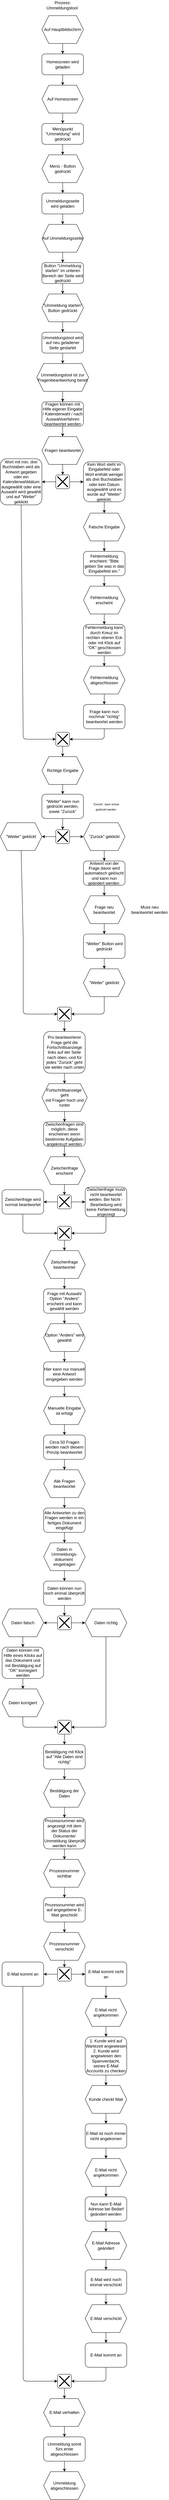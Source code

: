 <mxfile version="14.6.13" type="device"><diagram id="5mG2Yu8Gr2Iv7OzxoGnz" name="Seite-1"><mxGraphModel dx="529" dy="312" grid="1" gridSize="10" guides="1" tooltips="1" connect="1" arrows="1" fold="1" page="1" pageScale="1" pageWidth="827" pageHeight="1169" math="0" shadow="0"><root><mxCell id="0"/><mxCell id="1" parent="0"/><mxCell id="hb1V8x9UnpJ5xtb8cHXo-4" value="" style="edgeStyle=orthogonalEdgeStyle;rounded=0;orthogonalLoop=1;jettySize=auto;html=1;" parent="1" source="hb1V8x9UnpJ5xtb8cHXo-1" target="hb1V8x9UnpJ5xtb8cHXo-3" edge="1"><mxGeometry relative="1" as="geometry"/></mxCell><mxCell id="hb1V8x9UnpJ5xtb8cHXo-1" value="Auf Hauptbildschirm" style="shape=hexagon;perimeter=hexagonPerimeter2;whiteSpace=wrap;html=1;fixedSize=1;" parent="1" vertex="1"><mxGeometry x="354" y="100" width="120" height="80" as="geometry"/></mxCell><mxCell id="hb1V8x9UnpJ5xtb8cHXo-2" value="Prozess:&lt;br&gt;Ummeldungstool&amp;nbsp;" style="text;html=1;strokeColor=none;fillColor=none;align=center;verticalAlign=middle;whiteSpace=wrap;rounded=0;" parent="1" vertex="1"><mxGeometry x="319" y="60" width="190" height="20" as="geometry"/></mxCell><mxCell id="hb1V8x9UnpJ5xtb8cHXo-6" value="" style="edgeStyle=orthogonalEdgeStyle;rounded=0;orthogonalLoop=1;jettySize=auto;html=1;" parent="1" source="hb1V8x9UnpJ5xtb8cHXo-3" target="hb1V8x9UnpJ5xtb8cHXo-5" edge="1"><mxGeometry relative="1" as="geometry"/></mxCell><mxCell id="hb1V8x9UnpJ5xtb8cHXo-3" value="Homescreen wird geladen" style="rounded=1;whiteSpace=wrap;html=1;" parent="1" vertex="1"><mxGeometry x="354" y="210" width="120" height="60" as="geometry"/></mxCell><mxCell id="hb1V8x9UnpJ5xtb8cHXo-8" value="" style="edgeStyle=orthogonalEdgeStyle;rounded=0;orthogonalLoop=1;jettySize=auto;html=1;" parent="1" source="hb1V8x9UnpJ5xtb8cHXo-5" target="hb1V8x9UnpJ5xtb8cHXo-7" edge="1"><mxGeometry relative="1" as="geometry"/></mxCell><mxCell id="hb1V8x9UnpJ5xtb8cHXo-5" value="Auf Homescreen" style="shape=hexagon;perimeter=hexagonPerimeter2;whiteSpace=wrap;html=1;fixedSize=1;" parent="1" vertex="1"><mxGeometry x="354" y="300" width="120" height="80" as="geometry"/></mxCell><mxCell id="hb1V8x9UnpJ5xtb8cHXo-10" value="" style="edgeStyle=orthogonalEdgeStyle;rounded=0;orthogonalLoop=1;jettySize=auto;html=1;" parent="1" source="hb1V8x9UnpJ5xtb8cHXo-7" target="hb1V8x9UnpJ5xtb8cHXo-9" edge="1"><mxGeometry relative="1" as="geometry"/></mxCell><mxCell id="hb1V8x9UnpJ5xtb8cHXo-7" value="Menüpunkt &quot;Ummeldung&quot; wird gedrückt" style="rounded=1;whiteSpace=wrap;html=1;" parent="1" vertex="1"><mxGeometry x="354" y="410" width="120" height="60" as="geometry"/></mxCell><mxCell id="hb1V8x9UnpJ5xtb8cHXo-12" value="" style="edgeStyle=orthogonalEdgeStyle;rounded=0;orthogonalLoop=1;jettySize=auto;html=1;" parent="1" source="hb1V8x9UnpJ5xtb8cHXo-9" target="hb1V8x9UnpJ5xtb8cHXo-11" edge="1"><mxGeometry relative="1" as="geometry"/></mxCell><mxCell id="hb1V8x9UnpJ5xtb8cHXo-9" value="Menü - Button &lt;br&gt;gedrückt" style="shape=hexagon;perimeter=hexagonPerimeter2;whiteSpace=wrap;html=1;fixedSize=1;" parent="1" vertex="1"><mxGeometry x="354" y="500" width="120" height="80" as="geometry"/></mxCell><mxCell id="hb1V8x9UnpJ5xtb8cHXo-14" value="" style="edgeStyle=orthogonalEdgeStyle;rounded=0;orthogonalLoop=1;jettySize=auto;html=1;" parent="1" source="hb1V8x9UnpJ5xtb8cHXo-11" target="hb1V8x9UnpJ5xtb8cHXo-13" edge="1"><mxGeometry relative="1" as="geometry"/></mxCell><mxCell id="hb1V8x9UnpJ5xtb8cHXo-11" value="Ummeldungsseite wird geladen" style="rounded=1;whiteSpace=wrap;html=1;" parent="1" vertex="1"><mxGeometry x="354" y="610" width="120" height="60" as="geometry"/></mxCell><mxCell id="hb1V8x9UnpJ5xtb8cHXo-17" value="" style="edgeStyle=orthogonalEdgeStyle;rounded=0;orthogonalLoop=1;jettySize=auto;html=1;" parent="1" source="hb1V8x9UnpJ5xtb8cHXo-13" target="hb1V8x9UnpJ5xtb8cHXo-15" edge="1"><mxGeometry relative="1" as="geometry"/></mxCell><mxCell id="hb1V8x9UnpJ5xtb8cHXo-13" value="Auf Ummeldungsseite" style="shape=hexagon;perimeter=hexagonPerimeter2;whiteSpace=wrap;html=1;fixedSize=1;" parent="1" vertex="1"><mxGeometry x="354" y="700" width="120" height="80" as="geometry"/></mxCell><mxCell id="hb1V8x9UnpJ5xtb8cHXo-18" value="" style="edgeStyle=orthogonalEdgeStyle;rounded=0;orthogonalLoop=1;jettySize=auto;html=1;" parent="1" source="hb1V8x9UnpJ5xtb8cHXo-15" target="hb1V8x9UnpJ5xtb8cHXo-16" edge="1"><mxGeometry relative="1" as="geometry"/></mxCell><mxCell id="hb1V8x9UnpJ5xtb8cHXo-15" value="Button &quot;Ummeldung starten&quot; im unteren Bereich der Seite wird gedrückt" style="rounded=1;whiteSpace=wrap;html=1;" parent="1" vertex="1"><mxGeometry x="354" y="810" width="120" height="60" as="geometry"/></mxCell><mxCell id="hb1V8x9UnpJ5xtb8cHXo-20" value="" style="edgeStyle=orthogonalEdgeStyle;rounded=0;orthogonalLoop=1;jettySize=auto;html=1;" parent="1" source="hb1V8x9UnpJ5xtb8cHXo-16" target="hb1V8x9UnpJ5xtb8cHXo-19" edge="1"><mxGeometry relative="1" as="geometry"/></mxCell><mxCell id="hb1V8x9UnpJ5xtb8cHXo-16" value="&quot;Ummeldung starten&quot; Button gedrückt" style="shape=hexagon;perimeter=hexagonPerimeter2;whiteSpace=wrap;html=1;fixedSize=1;" parent="1" vertex="1"><mxGeometry x="354" y="900" width="120" height="80" as="geometry"/></mxCell><mxCell id="hb1V8x9UnpJ5xtb8cHXo-22" value="" style="edgeStyle=orthogonalEdgeStyle;rounded=0;orthogonalLoop=1;jettySize=auto;html=1;" parent="1" source="hb1V8x9UnpJ5xtb8cHXo-19" target="hb1V8x9UnpJ5xtb8cHXo-21" edge="1"><mxGeometry relative="1" as="geometry"/></mxCell><mxCell id="hb1V8x9UnpJ5xtb8cHXo-19" value="Ummeldungstool wird auf neu geladener Seite gestartet" style="rounded=1;whiteSpace=wrap;html=1;" parent="1" vertex="1"><mxGeometry x="354" y="1010" width="120" height="60" as="geometry"/></mxCell><mxCell id="hb1V8x9UnpJ5xtb8cHXo-24" value="" style="edgeStyle=orthogonalEdgeStyle;rounded=0;orthogonalLoop=1;jettySize=auto;html=1;" parent="1" source="hb1V8x9UnpJ5xtb8cHXo-21" target="hb1V8x9UnpJ5xtb8cHXo-23" edge="1"><mxGeometry relative="1" as="geometry"/></mxCell><mxCell id="hb1V8x9UnpJ5xtb8cHXo-21" value="Ummeldungstool ist zur Fragenbeantwortung bereit" style="shape=hexagon;perimeter=hexagonPerimeter2;whiteSpace=wrap;html=1;fixedSize=1;" parent="1" vertex="1"><mxGeometry x="339" y="1100" width="150" height="80" as="geometry"/></mxCell><mxCell id="hb1V8x9UnpJ5xtb8cHXo-27" value="" style="edgeStyle=orthogonalEdgeStyle;rounded=0;orthogonalLoop=1;jettySize=auto;html=1;" parent="1" source="hb1V8x9UnpJ5xtb8cHXo-23" target="hb1V8x9UnpJ5xtb8cHXo-26" edge="1"><mxGeometry relative="1" as="geometry"/></mxCell><mxCell id="hb1V8x9UnpJ5xtb8cHXo-23" value="Fragen können mit Hilfe eigener Eingabe / Kalenderwahl / nach Auswahlverfahren beantwortet werden" style="rounded=1;whiteSpace=wrap;html=1;" parent="1" vertex="1"><mxGeometry x="354" y="1210" width="120" height="70" as="geometry"/></mxCell><mxCell id="hb1V8x9UnpJ5xtb8cHXo-33" value="" style="edgeStyle=orthogonalEdgeStyle;rounded=0;orthogonalLoop=1;jettySize=auto;html=1;entryX=0.5;entryY=0;entryDx=0;entryDy=0;" parent="1" source="hb1V8x9UnpJ5xtb8cHXo-26" target="hb1V8x9UnpJ5xtb8cHXo-30" edge="1"><mxGeometry relative="1" as="geometry"/></mxCell><mxCell id="hb1V8x9UnpJ5xtb8cHXo-26" value="Fragen beantwortet" style="shape=hexagon;perimeter=hexagonPerimeter2;whiteSpace=wrap;html=1;fixedSize=1;" parent="1" vertex="1"><mxGeometry x="354" y="1310" width="120" height="80" as="geometry"/></mxCell><mxCell id="hb1V8x9UnpJ5xtb8cHXo-28" value="Wort mit min. drei Buchstaben wird als Antwort gegeben oder ein Kalenderwahldatum ausgewählt oder eine Auswahl wird gewählt und auf &quot;Weiter&quot; geklickt" style="rounded=1;whiteSpace=wrap;html=1;" parent="1" vertex="1"><mxGeometry x="234" y="1373.75" width="120" height="132.5" as="geometry"/></mxCell><mxCell id="hb1V8x9UnpJ5xtb8cHXo-35" value="" style="edgeStyle=orthogonalEdgeStyle;rounded=0;orthogonalLoop=1;jettySize=auto;html=1;" parent="1" source="hb1V8x9UnpJ5xtb8cHXo-30" target="hb1V8x9UnpJ5xtb8cHXo-32" edge="1"><mxGeometry relative="1" as="geometry"/></mxCell><mxCell id="hb1V8x9UnpJ5xtb8cHXo-36" value="" style="edgeStyle=orthogonalEdgeStyle;rounded=0;orthogonalLoop=1;jettySize=auto;html=1;" parent="1" source="hb1V8x9UnpJ5xtb8cHXo-30" target="hb1V8x9UnpJ5xtb8cHXo-28" edge="1"><mxGeometry relative="1" as="geometry"/></mxCell><mxCell id="hb1V8x9UnpJ5xtb8cHXo-30" value="" style="rounded=1;whiteSpace=wrap;html=1;" parent="1" vertex="1"><mxGeometry x="394" y="1420" width="40" height="40" as="geometry"/></mxCell><mxCell id="hb1V8x9UnpJ5xtb8cHXo-31" value="" style="shape=umlDestroy;whiteSpace=wrap;html=1;strokeWidth=3;rounded=1;" parent="1" vertex="1"><mxGeometry x="399" y="1425" width="30" height="30" as="geometry"/></mxCell><mxCell id="hb1V8x9UnpJ5xtb8cHXo-39" value="" style="edgeStyle=orthogonalEdgeStyle;rounded=0;orthogonalLoop=1;jettySize=auto;html=1;" parent="1" source="hb1V8x9UnpJ5xtb8cHXo-32" target="hb1V8x9UnpJ5xtb8cHXo-37" edge="1"><mxGeometry relative="1" as="geometry"/></mxCell><mxCell id="hb1V8x9UnpJ5xtb8cHXo-32" value="Kein Wort steht im Eingabefeld oder Wort enthält weniger als drei Buchstaben oder kein Datum ausgewählt und es wurde auf &quot;Weiter&quot; geklickt." style="rounded=1;whiteSpace=wrap;html=1;" parent="1" vertex="1"><mxGeometry x="474" y="1382.5" width="120" height="115" as="geometry"/></mxCell><mxCell id="hb1V8x9UnpJ5xtb8cHXo-42" value="" style="edgeStyle=orthogonalEdgeStyle;rounded=0;orthogonalLoop=1;jettySize=auto;html=1;" parent="1" source="hb1V8x9UnpJ5xtb8cHXo-37" target="hb1V8x9UnpJ5xtb8cHXo-41" edge="1"><mxGeometry relative="1" as="geometry"/></mxCell><mxCell id="hb1V8x9UnpJ5xtb8cHXo-37" value="Falsche Eingabe" style="shape=hexagon;perimeter=hexagonPerimeter2;whiteSpace=wrap;html=1;fixedSize=1;" parent="1" vertex="1"><mxGeometry x="474" y="1530" width="120" height="80" as="geometry"/></mxCell><mxCell id="hb1V8x9UnpJ5xtb8cHXo-44" value="" style="edgeStyle=orthogonalEdgeStyle;rounded=0;orthogonalLoop=1;jettySize=auto;html=1;" parent="1" source="hb1V8x9UnpJ5xtb8cHXo-41" target="hb1V8x9UnpJ5xtb8cHXo-43" edge="1"><mxGeometry relative="1" as="geometry"/></mxCell><mxCell id="hb1V8x9UnpJ5xtb8cHXo-41" value="Fehlermeldung erscheint: &quot;Bitte geben Sie was in das Eingabefeld ein.&quot;" style="rounded=1;whiteSpace=wrap;html=1;" parent="1" vertex="1"><mxGeometry x="474" y="1640" width="120" height="70" as="geometry"/></mxCell><mxCell id="hb1V8x9UnpJ5xtb8cHXo-47" value="" style="edgeStyle=orthogonalEdgeStyle;rounded=0;orthogonalLoop=1;jettySize=auto;html=1;" parent="1" source="hb1V8x9UnpJ5xtb8cHXo-43" target="hb1V8x9UnpJ5xtb8cHXo-45" edge="1"><mxGeometry relative="1" as="geometry"/></mxCell><mxCell id="hb1V8x9UnpJ5xtb8cHXo-43" value="Fehlermeldung erscheint" style="shape=hexagon;perimeter=hexagonPerimeter2;whiteSpace=wrap;html=1;fixedSize=1;" parent="1" vertex="1"><mxGeometry x="474" y="1740" width="120" height="80" as="geometry"/></mxCell><mxCell id="hb1V8x9UnpJ5xtb8cHXo-48" value="" style="edgeStyle=orthogonalEdgeStyle;rounded=0;orthogonalLoop=1;jettySize=auto;html=1;" parent="1" source="hb1V8x9UnpJ5xtb8cHXo-45" target="hb1V8x9UnpJ5xtb8cHXo-46" edge="1"><mxGeometry relative="1" as="geometry"/></mxCell><mxCell id="hb1V8x9UnpJ5xtb8cHXo-45" value="Fehlermeldung kann durch Kreuz im rechten oberen Eck oder mit Klick auf &quot;OK&quot; geschlossen werden" style="rounded=1;whiteSpace=wrap;html=1;" parent="1" vertex="1"><mxGeometry x="474" y="1850" width="120" height="90" as="geometry"/></mxCell><mxCell id="hb1V8x9UnpJ5xtb8cHXo-56" value="" style="edgeStyle=orthogonalEdgeStyle;rounded=0;orthogonalLoop=1;jettySize=auto;html=1;" parent="1" source="hb1V8x9UnpJ5xtb8cHXo-46" target="hb1V8x9UnpJ5xtb8cHXo-49" edge="1"><mxGeometry relative="1" as="geometry"/></mxCell><mxCell id="hb1V8x9UnpJ5xtb8cHXo-46" value="Fehlermeldung abgeschlossen" style="shape=hexagon;perimeter=hexagonPerimeter2;whiteSpace=wrap;html=1;fixedSize=1;" parent="1" vertex="1"><mxGeometry x="474" y="1970" width="120" height="80" as="geometry"/></mxCell><mxCell id="hb1V8x9UnpJ5xtb8cHXo-49" value="Frage kann nun nochmal &quot;richtig&quot; beantwortet werden" style="rounded=1;whiteSpace=wrap;html=1;" parent="1" vertex="1"><mxGeometry x="474" y="2080" width="120" height="70" as="geometry"/></mxCell><mxCell id="hb1V8x9UnpJ5xtb8cHXo-57" value="" style="edgeStyle=orthogonalEdgeStyle;rounded=0;orthogonalLoop=1;jettySize=auto;html=1;" parent="1" source="hb1V8x9UnpJ5xtb8cHXo-50" target="hb1V8x9UnpJ5xtb8cHXo-54" edge="1"><mxGeometry relative="1" as="geometry"/></mxCell><mxCell id="hb1V8x9UnpJ5xtb8cHXo-50" value="" style="rounded=1;whiteSpace=wrap;html=1;" parent="1" vertex="1"><mxGeometry x="394" y="2160" width="40" height="40" as="geometry"/></mxCell><mxCell id="hb1V8x9UnpJ5xtb8cHXo-51" value="" style="shape=umlDestroy;whiteSpace=wrap;html=1;strokeWidth=3;rounded=1;" parent="1" vertex="1"><mxGeometry x="399" y="2165" width="30" height="30" as="geometry"/></mxCell><mxCell id="hb1V8x9UnpJ5xtb8cHXo-52" value="" style="endArrow=classic;html=1;exitX=0.5;exitY=1;exitDx=0;exitDy=0;entryX=0;entryY=0.5;entryDx=0;entryDy=0;" parent="1" source="hb1V8x9UnpJ5xtb8cHXo-28" target="hb1V8x9UnpJ5xtb8cHXo-50" edge="1"><mxGeometry width="50" height="50" relative="1" as="geometry"><mxPoint x="380" y="1910" as="sourcePoint"/><mxPoint x="330" y="2190" as="targetPoint"/><Array as="points"><mxPoint x="300" y="2180"/></Array></mxGeometry></mxCell><mxCell id="hb1V8x9UnpJ5xtb8cHXo-53" value="" style="endArrow=classic;html=1;exitX=0.5;exitY=1;exitDx=0;exitDy=0;entryX=1;entryY=0.5;entryDx=0;entryDy=0;" parent="1" source="hb1V8x9UnpJ5xtb8cHXo-49" target="hb1V8x9UnpJ5xtb8cHXo-50" edge="1"><mxGeometry width="50" height="50" relative="1" as="geometry"><mxPoint x="380" y="1910" as="sourcePoint"/><mxPoint x="440" y="2180" as="targetPoint"/><Array as="points"><mxPoint x="534" y="2180"/></Array></mxGeometry></mxCell><mxCell id="hb1V8x9UnpJ5xtb8cHXo-58" value="" style="edgeStyle=orthogonalEdgeStyle;rounded=0;orthogonalLoop=1;jettySize=auto;html=1;" parent="1" source="hb1V8x9UnpJ5xtb8cHXo-54" target="hb1V8x9UnpJ5xtb8cHXo-55" edge="1"><mxGeometry relative="1" as="geometry"/></mxCell><mxCell id="hb1V8x9UnpJ5xtb8cHXo-54" value="Richtige Eingabe" style="shape=hexagon;perimeter=hexagonPerimeter2;whiteSpace=wrap;html=1;fixedSize=1;" parent="1" vertex="1"><mxGeometry x="354" y="2230" width="120" height="80" as="geometry"/></mxCell><mxCell id="hb1V8x9UnpJ5xtb8cHXo-64" value="" style="edgeStyle=orthogonalEdgeStyle;rounded=0;orthogonalLoop=1;jettySize=auto;html=1;entryX=0.5;entryY=0;entryDx=0;entryDy=0;" parent="1" source="hb1V8x9UnpJ5xtb8cHXo-55" target="hb1V8x9UnpJ5xtb8cHXo-62" edge="1"><mxGeometry relative="1" as="geometry"/></mxCell><mxCell id="hb1V8x9UnpJ5xtb8cHXo-55" value="&quot;Weiter&quot; kann nun gedrückt werden, sowie &quot;Zurück&quot;" style="rounded=1;whiteSpace=wrap;html=1;" parent="1" vertex="1"><mxGeometry x="354" y="2338" width="120" height="70" as="geometry"/></mxCell><mxCell id="hb1V8x9UnpJ5xtb8cHXo-61" value="&lt;font style=&quot;font-size: 8px&quot;&gt;&lt;font&gt;&quot;Zurück&quot;, kann im&lt;/font&gt;mer gedrückt werden&lt;/font&gt;" style="text;html=1;strokeColor=none;fillColor=none;align=center;verticalAlign=middle;whiteSpace=wrap;rounded=0;" parent="1" vertex="1"><mxGeometry x="484" y="2363" width="110" height="20" as="geometry"/></mxCell><mxCell id="hb1V8x9UnpJ5xtb8cHXo-67" value="" style="edgeStyle=orthogonalEdgeStyle;rounded=0;orthogonalLoop=1;jettySize=auto;html=1;" parent="1" source="hb1V8x9UnpJ5xtb8cHXo-62" target="hb1V8x9UnpJ5xtb8cHXo-66" edge="1"><mxGeometry relative="1" as="geometry"/></mxCell><mxCell id="hb1V8x9UnpJ5xtb8cHXo-68" value="" style="edgeStyle=orthogonalEdgeStyle;rounded=0;orthogonalLoop=1;jettySize=auto;html=1;" parent="1" source="hb1V8x9UnpJ5xtb8cHXo-62" target="hb1V8x9UnpJ5xtb8cHXo-65" edge="1"><mxGeometry relative="1" as="geometry"/></mxCell><mxCell id="hb1V8x9UnpJ5xtb8cHXo-62" value="" style="rounded=1;whiteSpace=wrap;html=1;" parent="1" vertex="1"><mxGeometry x="394" y="2440" width="40" height="40" as="geometry"/></mxCell><mxCell id="hb1V8x9UnpJ5xtb8cHXo-63" value="" style="shape=umlDestroy;whiteSpace=wrap;html=1;strokeWidth=3;rounded=1;" parent="1" vertex="1"><mxGeometry x="399" y="2445" width="30" height="30" as="geometry"/></mxCell><mxCell id="hb1V8x9UnpJ5xtb8cHXo-71" value="" style="edgeStyle=orthogonalEdgeStyle;rounded=0;orthogonalLoop=1;jettySize=auto;html=1;" parent="1" source="hb1V8x9UnpJ5xtb8cHXo-65" target="hb1V8x9UnpJ5xtb8cHXo-69" edge="1"><mxGeometry relative="1" as="geometry"/></mxCell><mxCell id="hb1V8x9UnpJ5xtb8cHXo-65" value="&quot;Zurück&quot; geklickt" style="shape=hexagon;perimeter=hexagonPerimeter2;whiteSpace=wrap;html=1;fixedSize=1;" parent="1" vertex="1"><mxGeometry x="474" y="2420" width="120" height="80" as="geometry"/></mxCell><mxCell id="hb1V8x9UnpJ5xtb8cHXo-66" value="&quot;Weiter&quot; geklickt" style="shape=hexagon;perimeter=hexagonPerimeter2;whiteSpace=wrap;html=1;fixedSize=1;" parent="1" vertex="1"><mxGeometry x="234" y="2420" width="120" height="80" as="geometry"/></mxCell><mxCell id="hb1V8x9UnpJ5xtb8cHXo-72" value="" style="edgeStyle=orthogonalEdgeStyle;rounded=0;orthogonalLoop=1;jettySize=auto;html=1;" parent="1" source="hb1V8x9UnpJ5xtb8cHXo-69" target="hb1V8x9UnpJ5xtb8cHXo-70" edge="1"><mxGeometry relative="1" as="geometry"/></mxCell><mxCell id="hb1V8x9UnpJ5xtb8cHXo-69" value="Antwort von der Frage davor wird automatisch gelöscht und kann nun geändert werden&amp;nbsp;" style="rounded=1;whiteSpace=wrap;html=1;" parent="1" vertex="1"><mxGeometry x="474" y="2530" width="120" height="70" as="geometry"/></mxCell><mxCell id="hb1V8x9UnpJ5xtb8cHXo-84" value="" style="edgeStyle=orthogonalEdgeStyle;rounded=0;orthogonalLoop=1;jettySize=auto;html=1;" parent="1" source="hb1V8x9UnpJ5xtb8cHXo-70" target="hb1V8x9UnpJ5xtb8cHXo-82" edge="1"><mxGeometry relative="1" as="geometry"/></mxCell><mxCell id="hb1V8x9UnpJ5xtb8cHXo-70" value="Frage neu beantwortet" style="shape=hexagon;perimeter=hexagonPerimeter2;whiteSpace=wrap;html=1;fixedSize=1;" parent="1" vertex="1"><mxGeometry x="474" y="2630" width="120" height="80" as="geometry"/></mxCell><mxCell id="hb1V8x9UnpJ5xtb8cHXo-73" value="Muss neu beantwortet werden" style="text;html=1;strokeColor=none;fillColor=none;align=center;verticalAlign=middle;whiteSpace=wrap;rounded=0;" parent="1" vertex="1"><mxGeometry x="610" y="2660" width="110" height="20" as="geometry"/></mxCell><mxCell id="hb1V8x9UnpJ5xtb8cHXo-91" value="" style="edgeStyle=orthogonalEdgeStyle;rounded=0;orthogonalLoop=1;jettySize=auto;html=1;" parent="1" source="hb1V8x9UnpJ5xtb8cHXo-77" target="hb1V8x9UnpJ5xtb8cHXo-86" edge="1"><mxGeometry relative="1" as="geometry"/></mxCell><mxCell id="hb1V8x9UnpJ5xtb8cHXo-77" value="" style="rounded=1;whiteSpace=wrap;html=1;" parent="1" vertex="1"><mxGeometry x="399" y="2950" width="40" height="40" as="geometry"/></mxCell><mxCell id="hb1V8x9UnpJ5xtb8cHXo-78" value="" style="shape=umlDestroy;whiteSpace=wrap;html=1;strokeWidth=3;rounded=1;" parent="1" vertex="1"><mxGeometry x="404" y="2955" width="30" height="30" as="geometry"/></mxCell><mxCell id="hb1V8x9UnpJ5xtb8cHXo-80" value="" style="endArrow=classic;html=1;exitX=0.5;exitY=1;exitDx=0;exitDy=0;entryX=1;entryY=0.5;entryDx=0;entryDy=0;" parent="1" source="hb1V8x9UnpJ5xtb8cHXo-83" target="hb1V8x9UnpJ5xtb8cHXo-77" edge="1"><mxGeometry width="50" height="50" relative="1" as="geometry"><mxPoint x="560" y="2930" as="sourcePoint"/><mxPoint x="506" y="2850" as="targetPoint"/><Array as="points"><mxPoint x="534" y="2970"/></Array></mxGeometry></mxCell><mxCell id="hb1V8x9UnpJ5xtb8cHXo-81" value="" style="endArrow=classic;html=1;exitX=0.5;exitY=1;exitDx=0;exitDy=0;entryX=0;entryY=0.5;entryDx=0;entryDy=0;" parent="1" source="hb1V8x9UnpJ5xtb8cHXo-66" target="hb1V8x9UnpJ5xtb8cHXo-77" edge="1"><mxGeometry width="50" height="50" relative="1" as="geometry"><mxPoint x="320" y="2670" as="sourcePoint"/><mxPoint x="370" y="2620" as="targetPoint"/><Array as="points"><mxPoint x="300" y="2750"/><mxPoint x="300" y="2970"/></Array></mxGeometry></mxCell><mxCell id="hb1V8x9UnpJ5xtb8cHXo-85" value="" style="edgeStyle=orthogonalEdgeStyle;rounded=0;orthogonalLoop=1;jettySize=auto;html=1;" parent="1" source="hb1V8x9UnpJ5xtb8cHXo-82" target="hb1V8x9UnpJ5xtb8cHXo-83" edge="1"><mxGeometry relative="1" as="geometry"/></mxCell><mxCell id="hb1V8x9UnpJ5xtb8cHXo-82" value="&quot;Weiter&quot; Button wird gedrückt" style="rounded=1;whiteSpace=wrap;html=1;" parent="1" vertex="1"><mxGeometry x="474" y="2740" width="120" height="70" as="geometry"/></mxCell><mxCell id="hb1V8x9UnpJ5xtb8cHXo-83" value="&quot;Weiter&quot; geklickt" style="shape=hexagon;perimeter=hexagonPerimeter2;whiteSpace=wrap;html=1;fixedSize=1;" parent="1" vertex="1"><mxGeometry x="474" y="2840" width="120" height="80" as="geometry"/></mxCell><mxCell id="hb1V8x9UnpJ5xtb8cHXo-89" value="" style="edgeStyle=orthogonalEdgeStyle;rounded=0;orthogonalLoop=1;jettySize=auto;html=1;" parent="1" source="hb1V8x9UnpJ5xtb8cHXo-86" target="hb1V8x9UnpJ5xtb8cHXo-87" edge="1"><mxGeometry relative="1" as="geometry"/></mxCell><mxCell id="hb1V8x9UnpJ5xtb8cHXo-86" value="Pro beantworterer Frage geht die Fortschrittsanzeige links auf der Seite nach oben, und für jedes &quot;Zurück&quot; geht sie weiter nach unten" style="rounded=1;whiteSpace=wrap;html=1;" parent="1" vertex="1"><mxGeometry x="359" y="3020" width="120" height="120" as="geometry"/></mxCell><mxCell id="hb1V8x9UnpJ5xtb8cHXo-90" value="" style="edgeStyle=orthogonalEdgeStyle;rounded=0;orthogonalLoop=1;jettySize=auto;html=1;" parent="1" source="hb1V8x9UnpJ5xtb8cHXo-87" target="hb1V8x9UnpJ5xtb8cHXo-88" edge="1"><mxGeometry relative="1" as="geometry"/></mxCell><mxCell id="hb1V8x9UnpJ5xtb8cHXo-87" value="Fortschrittsanzeige&amp;nbsp;&lt;br&gt;geht &lt;br&gt;mit Fragen hoch und runter" style="shape=hexagon;perimeter=hexagonPerimeter2;whiteSpace=wrap;html=1;fixedSize=1;" parent="1" vertex="1"><mxGeometry x="354" y="3170" width="131" height="80" as="geometry"/></mxCell><mxCell id="hb1V8x9UnpJ5xtb8cHXo-93" value="" style="edgeStyle=orthogonalEdgeStyle;rounded=0;orthogonalLoop=1;jettySize=auto;html=1;" parent="1" source="hb1V8x9UnpJ5xtb8cHXo-88" target="hb1V8x9UnpJ5xtb8cHXo-92" edge="1"><mxGeometry relative="1" as="geometry"/></mxCell><mxCell id="hb1V8x9UnpJ5xtb8cHXo-88" value="Zwischenfragen sind möglich, diese erscheinen wenn bestimmte Aufgaben angekreuzt werden" style="rounded=1;whiteSpace=wrap;html=1;" parent="1" vertex="1"><mxGeometry x="359" y="3280" width="120" height="70" as="geometry"/></mxCell><mxCell id="hb1V8x9UnpJ5xtb8cHXo-98" value="" style="edgeStyle=orthogonalEdgeStyle;rounded=0;orthogonalLoop=1;jettySize=auto;html=1;entryX=0.5;entryY=0;entryDx=0;entryDy=0;" parent="1" source="hb1V8x9UnpJ5xtb8cHXo-92" target="hb1V8x9UnpJ5xtb8cHXo-96" edge="1"><mxGeometry relative="1" as="geometry"/></mxCell><mxCell id="hb1V8x9UnpJ5xtb8cHXo-92" value="Zwischenfrage erscheint" style="shape=hexagon;perimeter=hexagonPerimeter2;whiteSpace=wrap;html=1;fixedSize=1;" parent="1" vertex="1"><mxGeometry x="359" y="3380" width="120" height="80" as="geometry"/></mxCell><mxCell id="hb1V8x9UnpJ5xtb8cHXo-94" value="Zwischenfrage muss nicht beantwortet weden. Bei Nicht - Bearbeitung wird keine Fehlermeldung angezeigt" style="rounded=1;whiteSpace=wrap;html=1;" parent="1" vertex="1"><mxGeometry x="479" y="3467.5" width="120" height="85" as="geometry"/></mxCell><mxCell id="hb1V8x9UnpJ5xtb8cHXo-95" value="Zwischenfrage wird normal beantwortet" style="rounded=1;whiteSpace=wrap;html=1;" parent="1" vertex="1"><mxGeometry x="239" y="3475" width="120" height="70" as="geometry"/></mxCell><mxCell id="hb1V8x9UnpJ5xtb8cHXo-99" value="" style="edgeStyle=orthogonalEdgeStyle;rounded=0;orthogonalLoop=1;jettySize=auto;html=1;" parent="1" source="hb1V8x9UnpJ5xtb8cHXo-96" target="hb1V8x9UnpJ5xtb8cHXo-94" edge="1"><mxGeometry relative="1" as="geometry"/></mxCell><mxCell id="hb1V8x9UnpJ5xtb8cHXo-100" value="" style="edgeStyle=orthogonalEdgeStyle;rounded=0;orthogonalLoop=1;jettySize=auto;html=1;" parent="1" source="hb1V8x9UnpJ5xtb8cHXo-96" target="hb1V8x9UnpJ5xtb8cHXo-95" edge="1"><mxGeometry relative="1" as="geometry"/></mxCell><mxCell id="hb1V8x9UnpJ5xtb8cHXo-96" value="" style="rounded=1;whiteSpace=wrap;html=1;" parent="1" vertex="1"><mxGeometry x="399" y="3490" width="40" height="40" as="geometry"/></mxCell><mxCell id="hb1V8x9UnpJ5xtb8cHXo-97" value="" style="shape=umlDestroy;whiteSpace=wrap;html=1;strokeWidth=3;rounded=1;" parent="1" vertex="1"><mxGeometry x="404" y="3495" width="30" height="30" as="geometry"/></mxCell><mxCell id="hb1V8x9UnpJ5xtb8cHXo-108" value="" style="edgeStyle=orthogonalEdgeStyle;rounded=0;orthogonalLoop=1;jettySize=auto;html=1;" parent="1" source="hb1V8x9UnpJ5xtb8cHXo-101" target="hb1V8x9UnpJ5xtb8cHXo-105" edge="1"><mxGeometry relative="1" as="geometry"/></mxCell><mxCell id="hb1V8x9UnpJ5xtb8cHXo-101" value="" style="rounded=1;whiteSpace=wrap;html=1;" parent="1" vertex="1"><mxGeometry x="399" y="3580" width="40" height="40" as="geometry"/></mxCell><mxCell id="hb1V8x9UnpJ5xtb8cHXo-102" value="" style="shape=umlDestroy;whiteSpace=wrap;html=1;strokeWidth=3;rounded=1;" parent="1" vertex="1"><mxGeometry x="404" y="3585" width="30" height="30" as="geometry"/></mxCell><mxCell id="hb1V8x9UnpJ5xtb8cHXo-103" value="" style="endArrow=classic;html=1;exitX=0.5;exitY=1;exitDx=0;exitDy=0;entryX=0;entryY=0.5;entryDx=0;entryDy=0;" parent="1" source="hb1V8x9UnpJ5xtb8cHXo-95" target="hb1V8x9UnpJ5xtb8cHXo-101" edge="1"><mxGeometry width="50" height="50" relative="1" as="geometry"><mxPoint x="420" y="3560" as="sourcePoint"/><mxPoint x="470" y="3510" as="targetPoint"/><Array as="points"><mxPoint x="299" y="3600"/></Array></mxGeometry></mxCell><mxCell id="hb1V8x9UnpJ5xtb8cHXo-104" value="" style="endArrow=classic;html=1;exitX=0.5;exitY=1;exitDx=0;exitDy=0;entryX=1;entryY=0.5;entryDx=0;entryDy=0;" parent="1" source="hb1V8x9UnpJ5xtb8cHXo-94" target="hb1V8x9UnpJ5xtb8cHXo-101" edge="1"><mxGeometry width="50" height="50" relative="1" as="geometry"><mxPoint x="420" y="3560" as="sourcePoint"/><mxPoint x="440" y="3600" as="targetPoint"/><Array as="points"><mxPoint x="539" y="3600"/></Array></mxGeometry></mxCell><mxCell id="hb1V8x9UnpJ5xtb8cHXo-109" value="" style="edgeStyle=orthogonalEdgeStyle;rounded=0;orthogonalLoop=1;jettySize=auto;html=1;" parent="1" source="hb1V8x9UnpJ5xtb8cHXo-105" target="hb1V8x9UnpJ5xtb8cHXo-107" edge="1"><mxGeometry relative="1" as="geometry"/></mxCell><mxCell id="hb1V8x9UnpJ5xtb8cHXo-105" value="Zwischenfrage beantwortet" style="shape=hexagon;perimeter=hexagonPerimeter2;whiteSpace=wrap;html=1;fixedSize=1;" parent="1" vertex="1"><mxGeometry x="359" y="3650" width="120" height="80" as="geometry"/></mxCell><mxCell id="hb1V8x9UnpJ5xtb8cHXo-116" value="" style="edgeStyle=orthogonalEdgeStyle;rounded=0;orthogonalLoop=1;jettySize=auto;html=1;" parent="1" source="hb1V8x9UnpJ5xtb8cHXo-107" target="hb1V8x9UnpJ5xtb8cHXo-110" edge="1"><mxGeometry relative="1" as="geometry"/></mxCell><mxCell id="hb1V8x9UnpJ5xtb8cHXo-107" value="Frage mit Auswahl Option &quot;Anders&quot; erscheint und kann gewählt werden" style="rounded=1;whiteSpace=wrap;html=1;" parent="1" vertex="1"><mxGeometry x="359" y="3760" width="120" height="70" as="geometry"/></mxCell><mxCell id="hb1V8x9UnpJ5xtb8cHXo-117" value="" style="edgeStyle=orthogonalEdgeStyle;rounded=0;orthogonalLoop=1;jettySize=auto;html=1;" parent="1" source="hb1V8x9UnpJ5xtb8cHXo-110" target="hb1V8x9UnpJ5xtb8cHXo-111" edge="1"><mxGeometry relative="1" as="geometry"/></mxCell><mxCell id="hb1V8x9UnpJ5xtb8cHXo-110" value="Option &quot;Anders&quot; wird gewählt" style="shape=hexagon;perimeter=hexagonPerimeter2;whiteSpace=wrap;html=1;fixedSize=1;" parent="1" vertex="1"><mxGeometry x="359" y="3860" width="120" height="80" as="geometry"/></mxCell><mxCell id="hb1V8x9UnpJ5xtb8cHXo-118" value="" style="edgeStyle=orthogonalEdgeStyle;rounded=0;orthogonalLoop=1;jettySize=auto;html=1;" parent="1" source="hb1V8x9UnpJ5xtb8cHXo-111" target="hb1V8x9UnpJ5xtb8cHXo-112" edge="1"><mxGeometry relative="1" as="geometry"/></mxCell><mxCell id="hb1V8x9UnpJ5xtb8cHXo-111" value="Hier kann nur manuell eine Antwort eingegeben werden" style="rounded=1;whiteSpace=wrap;html=1;" parent="1" vertex="1"><mxGeometry x="359" y="3970" width="120" height="70" as="geometry"/></mxCell><mxCell id="hb1V8x9UnpJ5xtb8cHXo-119" value="" style="edgeStyle=orthogonalEdgeStyle;rounded=0;orthogonalLoop=1;jettySize=auto;html=1;" parent="1" source="hb1V8x9UnpJ5xtb8cHXo-112" target="hb1V8x9UnpJ5xtb8cHXo-113" edge="1"><mxGeometry relative="1" as="geometry"/></mxCell><mxCell id="hb1V8x9UnpJ5xtb8cHXo-112" value="Manuelle Eingabe &lt;br&gt;ist erfolgt" style="shape=hexagon;perimeter=hexagonPerimeter2;whiteSpace=wrap;html=1;fixedSize=1;" parent="1" vertex="1"><mxGeometry x="359" y="4070" width="120" height="80" as="geometry"/></mxCell><mxCell id="hb1V8x9UnpJ5xtb8cHXo-120" value="" style="edgeStyle=orthogonalEdgeStyle;rounded=0;orthogonalLoop=1;jettySize=auto;html=1;" parent="1" source="hb1V8x9UnpJ5xtb8cHXo-113" target="hb1V8x9UnpJ5xtb8cHXo-114" edge="1"><mxGeometry relative="1" as="geometry"/></mxCell><mxCell id="hb1V8x9UnpJ5xtb8cHXo-113" value="Circa 50 Fragen werden nach diesem Prinzip beantwortet" style="rounded=1;whiteSpace=wrap;html=1;" parent="1" vertex="1"><mxGeometry x="359" y="4180" width="120" height="70" as="geometry"/></mxCell><mxCell id="hb1V8x9UnpJ5xtb8cHXo-121" value="" style="edgeStyle=orthogonalEdgeStyle;rounded=0;orthogonalLoop=1;jettySize=auto;html=1;" parent="1" source="hb1V8x9UnpJ5xtb8cHXo-114" target="hb1V8x9UnpJ5xtb8cHXo-115" edge="1"><mxGeometry relative="1" as="geometry"/></mxCell><mxCell id="hb1V8x9UnpJ5xtb8cHXo-114" value="Alle Fragen beantwortet" style="shape=hexagon;perimeter=hexagonPerimeter2;whiteSpace=wrap;html=1;fixedSize=1;" parent="1" vertex="1"><mxGeometry x="359" y="4280" width="120" height="80" as="geometry"/></mxCell><mxCell id="hb1V8x9UnpJ5xtb8cHXo-132" value="" style="edgeStyle=orthogonalEdgeStyle;rounded=0;orthogonalLoop=1;jettySize=auto;html=1;" parent="1" source="hb1V8x9UnpJ5xtb8cHXo-115" target="hb1V8x9UnpJ5xtb8cHXo-122" edge="1"><mxGeometry relative="1" as="geometry"/></mxCell><mxCell id="hb1V8x9UnpJ5xtb8cHXo-115" value="Alle Antworten zu den Fragen werden in ein fertiges Dokument eingefügt" style="rounded=1;whiteSpace=wrap;html=1;" parent="1" vertex="1"><mxGeometry x="359" y="4390" width="120" height="70" as="geometry"/></mxCell><mxCell id="hb1V8x9UnpJ5xtb8cHXo-133" value="" style="edgeStyle=orthogonalEdgeStyle;rounded=0;orthogonalLoop=1;jettySize=auto;html=1;" parent="1" source="hb1V8x9UnpJ5xtb8cHXo-122" target="hb1V8x9UnpJ5xtb8cHXo-123" edge="1"><mxGeometry relative="1" as="geometry"/></mxCell><mxCell id="hb1V8x9UnpJ5xtb8cHXo-122" value="Daten in Ummeldungs-&lt;br&gt;dokument&amp;nbsp;&lt;br&gt;eingetragen" style="shape=hexagon;perimeter=hexagonPerimeter2;whiteSpace=wrap;html=1;fixedSize=1;" parent="1" vertex="1"><mxGeometry x="359" y="4490" width="120" height="80" as="geometry"/></mxCell><mxCell id="hb1V8x9UnpJ5xtb8cHXo-128" value="" style="edgeStyle=orthogonalEdgeStyle;rounded=0;orthogonalLoop=1;jettySize=auto;html=1;entryX=0.5;entryY=0;entryDx=0;entryDy=0;" parent="1" source="hb1V8x9UnpJ5xtb8cHXo-123" target="hb1V8x9UnpJ5xtb8cHXo-125" edge="1"><mxGeometry relative="1" as="geometry"/></mxCell><mxCell id="hb1V8x9UnpJ5xtb8cHXo-123" value="Daten können nun noch einmal überprüft werden" style="rounded=1;whiteSpace=wrap;html=1;" parent="1" vertex="1"><mxGeometry x="359" y="4600" width="120" height="70" as="geometry"/></mxCell><mxCell id="hb1V8x9UnpJ5xtb8cHXo-134" value="" style="edgeStyle=orthogonalEdgeStyle;rounded=0;orthogonalLoop=1;jettySize=auto;html=1;" parent="1" source="hb1V8x9UnpJ5xtb8cHXo-124" target="hb1V8x9UnpJ5xtb8cHXo-131" edge="1"><mxGeometry relative="1" as="geometry"/></mxCell><mxCell id="hb1V8x9UnpJ5xtb8cHXo-124" value="Daten falsch" style="shape=hexagon;perimeter=hexagonPerimeter2;whiteSpace=wrap;html=1;fixedSize=1;" parent="1" vertex="1"><mxGeometry x="239" y="4680" width="120" height="80" as="geometry"/></mxCell><mxCell id="hb1V8x9UnpJ5xtb8cHXo-129" value="" style="edgeStyle=orthogonalEdgeStyle;rounded=0;orthogonalLoop=1;jettySize=auto;html=1;" parent="1" source="hb1V8x9UnpJ5xtb8cHXo-125" target="hb1V8x9UnpJ5xtb8cHXo-124" edge="1"><mxGeometry relative="1" as="geometry"/></mxCell><mxCell id="hb1V8x9UnpJ5xtb8cHXo-130" value="" style="edgeStyle=orthogonalEdgeStyle;rounded=0;orthogonalLoop=1;jettySize=auto;html=1;" parent="1" source="hb1V8x9UnpJ5xtb8cHXo-125" target="hb1V8x9UnpJ5xtb8cHXo-127" edge="1"><mxGeometry relative="1" as="geometry"/></mxCell><mxCell id="hb1V8x9UnpJ5xtb8cHXo-125" value="" style="rounded=1;whiteSpace=wrap;html=1;" parent="1" vertex="1"><mxGeometry x="399" y="4700" width="40" height="40" as="geometry"/></mxCell><mxCell id="hb1V8x9UnpJ5xtb8cHXo-126" value="" style="shape=umlDestroy;whiteSpace=wrap;html=1;strokeWidth=3;rounded=1;" parent="1" vertex="1"><mxGeometry x="404" y="4705" width="30" height="30" as="geometry"/></mxCell><mxCell id="hb1V8x9UnpJ5xtb8cHXo-127" value="Daten richtig" style="shape=hexagon;perimeter=hexagonPerimeter2;whiteSpace=wrap;html=1;fixedSize=1;" parent="1" vertex="1"><mxGeometry x="479" y="4680" width="120" height="80" as="geometry"/></mxCell><mxCell id="hb1V8x9UnpJ5xtb8cHXo-141" value="" style="edgeStyle=orthogonalEdgeStyle;rounded=0;orthogonalLoop=1;jettySize=auto;html=1;" parent="1" source="hb1V8x9UnpJ5xtb8cHXo-131" target="hb1V8x9UnpJ5xtb8cHXo-135" edge="1"><mxGeometry relative="1" as="geometry"/></mxCell><mxCell id="hb1V8x9UnpJ5xtb8cHXo-131" value="Daten können mit Hilfe eines Klicks auf das Dokument und mit Bestätigung auf &quot;OK&quot; korriegiert werden" style="rounded=1;whiteSpace=wrap;html=1;" parent="1" vertex="1"><mxGeometry x="239" y="4790" width="120" height="90" as="geometry"/></mxCell><mxCell id="hb1V8x9UnpJ5xtb8cHXo-135" value="Daten korrigiert" style="shape=hexagon;perimeter=hexagonPerimeter2;whiteSpace=wrap;html=1;fixedSize=1;" parent="1" vertex="1"><mxGeometry x="239" y="4910" width="120" height="80" as="geometry"/></mxCell><mxCell id="hb1V8x9UnpJ5xtb8cHXo-144" value="" style="edgeStyle=orthogonalEdgeStyle;rounded=0;orthogonalLoop=1;jettySize=auto;html=1;" parent="1" source="hb1V8x9UnpJ5xtb8cHXo-136" target="hb1V8x9UnpJ5xtb8cHXo-143" edge="1"><mxGeometry relative="1" as="geometry"/></mxCell><mxCell id="hb1V8x9UnpJ5xtb8cHXo-136" value="Bestätigung mit Klick auf &quot;Alle Daten sind richtig&quot;" style="rounded=1;whiteSpace=wrap;html=1;" parent="1" vertex="1"><mxGeometry x="359" y="5070" width="120" height="70" as="geometry"/></mxCell><mxCell id="hb1V8x9UnpJ5xtb8cHXo-142" value="" style="edgeStyle=orthogonalEdgeStyle;rounded=0;orthogonalLoop=1;jettySize=auto;html=1;" parent="1" source="hb1V8x9UnpJ5xtb8cHXo-137" target="hb1V8x9UnpJ5xtb8cHXo-136" edge="1"><mxGeometry relative="1" as="geometry"/></mxCell><mxCell id="hb1V8x9UnpJ5xtb8cHXo-137" value="" style="rounded=1;whiteSpace=wrap;html=1;" parent="1" vertex="1"><mxGeometry x="399" y="5000" width="40" height="40" as="geometry"/></mxCell><mxCell id="hb1V8x9UnpJ5xtb8cHXo-138" value="" style="shape=umlDestroy;whiteSpace=wrap;html=1;strokeWidth=3;rounded=1;" parent="1" vertex="1"><mxGeometry x="404" y="5005" width="30" height="30" as="geometry"/></mxCell><mxCell id="hb1V8x9UnpJ5xtb8cHXo-139" value="" style="endArrow=classic;html=1;exitX=0.5;exitY=1;exitDx=0;exitDy=0;entryX=0;entryY=0.5;entryDx=0;entryDy=0;" parent="1" source="hb1V8x9UnpJ5xtb8cHXo-135" target="hb1V8x9UnpJ5xtb8cHXo-137" edge="1"><mxGeometry width="50" height="50" relative="1" as="geometry"><mxPoint x="400" y="4830" as="sourcePoint"/><mxPoint x="450" y="4780" as="targetPoint"/><Array as="points"><mxPoint x="299" y="5020"/></Array></mxGeometry></mxCell><mxCell id="hb1V8x9UnpJ5xtb8cHXo-140" value="" style="endArrow=classic;html=1;exitX=0.5;exitY=1;exitDx=0;exitDy=0;entryX=1;entryY=0.5;entryDx=0;entryDy=0;" parent="1" source="hb1V8x9UnpJ5xtb8cHXo-127" target="hb1V8x9UnpJ5xtb8cHXo-137" edge="1"><mxGeometry width="50" height="50" relative="1" as="geometry"><mxPoint x="400" y="4830" as="sourcePoint"/><mxPoint x="510" y="5040" as="targetPoint"/><Array as="points"><mxPoint x="539" y="5020"/></Array></mxGeometry></mxCell><mxCell id="hb1V8x9UnpJ5xtb8cHXo-148" value="" style="edgeStyle=orthogonalEdgeStyle;rounded=0;orthogonalLoop=1;jettySize=auto;html=1;" parent="1" source="hb1V8x9UnpJ5xtb8cHXo-143" target="hb1V8x9UnpJ5xtb8cHXo-145" edge="1"><mxGeometry relative="1" as="geometry"/></mxCell><mxCell id="hb1V8x9UnpJ5xtb8cHXo-143" value="Bestätigung der Daten" style="shape=hexagon;perimeter=hexagonPerimeter2;whiteSpace=wrap;html=1;fixedSize=1;" parent="1" vertex="1"><mxGeometry x="359" y="5170" width="120" height="80" as="geometry"/></mxCell><mxCell id="hb1V8x9UnpJ5xtb8cHXo-149" value="" style="edgeStyle=orthogonalEdgeStyle;rounded=0;orthogonalLoop=1;jettySize=auto;html=1;" parent="1" source="hb1V8x9UnpJ5xtb8cHXo-145" target="hb1V8x9UnpJ5xtb8cHXo-146" edge="1"><mxGeometry relative="1" as="geometry"/></mxCell><mxCell id="hb1V8x9UnpJ5xtb8cHXo-145" value="Prozessnummer wird angezeigt mit dem der Status der Dokumente/ Ummeldung überprüft werden kann" style="rounded=1;whiteSpace=wrap;html=1;" parent="1" vertex="1"><mxGeometry x="359" y="5280" width="120" height="90" as="geometry"/></mxCell><mxCell id="hb1V8x9UnpJ5xtb8cHXo-150" value="" style="edgeStyle=orthogonalEdgeStyle;rounded=0;orthogonalLoop=1;jettySize=auto;html=1;" parent="1" source="hb1V8x9UnpJ5xtb8cHXo-146" target="hb1V8x9UnpJ5xtb8cHXo-147" edge="1"><mxGeometry relative="1" as="geometry"/></mxCell><mxCell id="hb1V8x9UnpJ5xtb8cHXo-146" value="Prozessnummer sichtbar" style="shape=hexagon;perimeter=hexagonPerimeter2;whiteSpace=wrap;html=1;fixedSize=1;" parent="1" vertex="1"><mxGeometry x="359" y="5400" width="120" height="80" as="geometry"/></mxCell><mxCell id="hb1V8x9UnpJ5xtb8cHXo-152" value="" style="edgeStyle=orthogonalEdgeStyle;rounded=0;orthogonalLoop=1;jettySize=auto;html=1;" parent="1" source="hb1V8x9UnpJ5xtb8cHXo-147" target="hb1V8x9UnpJ5xtb8cHXo-151" edge="1"><mxGeometry relative="1" as="geometry"/></mxCell><mxCell id="hb1V8x9UnpJ5xtb8cHXo-147" value="Prozessnummer wird auf angegebene E-Mail geschickt" style="rounded=1;whiteSpace=wrap;html=1;" parent="1" vertex="1"><mxGeometry x="359" y="5510" width="120" height="70" as="geometry"/></mxCell><mxCell id="hb1V8x9UnpJ5xtb8cHXo-158" value="" style="edgeStyle=orthogonalEdgeStyle;rounded=0;orthogonalLoop=1;jettySize=auto;html=1;entryX=0.5;entryY=0;entryDx=0;entryDy=0;" parent="1" source="hb1V8x9UnpJ5xtb8cHXo-151" target="hb1V8x9UnpJ5xtb8cHXo-155" edge="1"><mxGeometry relative="1" as="geometry"><mxPoint x="419" y="5715" as="targetPoint"/></mxGeometry></mxCell><mxCell id="hb1V8x9UnpJ5xtb8cHXo-151" value="Prozessnummer verschickt" style="shape=hexagon;perimeter=hexagonPerimeter2;whiteSpace=wrap;html=1;fixedSize=1;" parent="1" vertex="1"><mxGeometry x="359" y="5610" width="120" height="80" as="geometry"/></mxCell><mxCell id="hb1V8x9UnpJ5xtb8cHXo-153" value="E-Mail kommt an" style="rounded=1;whiteSpace=wrap;html=1;" parent="1" vertex="1"><mxGeometry x="239" y="5695" width="120" height="70" as="geometry"/></mxCell><mxCell id="hb1V8x9UnpJ5xtb8cHXo-159" value="" style="edgeStyle=orthogonalEdgeStyle;rounded=0;orthogonalLoop=1;jettySize=auto;html=1;" parent="1" source="hb1V8x9UnpJ5xtb8cHXo-155" target="hb1V8x9UnpJ5xtb8cHXo-157" edge="1"><mxGeometry relative="1" as="geometry"/></mxCell><mxCell id="hb1V8x9UnpJ5xtb8cHXo-160" value="" style="edgeStyle=orthogonalEdgeStyle;rounded=0;orthogonalLoop=1;jettySize=auto;html=1;" parent="1" source="hb1V8x9UnpJ5xtb8cHXo-155" target="hb1V8x9UnpJ5xtb8cHXo-153" edge="1"><mxGeometry relative="1" as="geometry"/></mxCell><mxCell id="hb1V8x9UnpJ5xtb8cHXo-155" value="" style="rounded=1;whiteSpace=wrap;html=1;" parent="1" vertex="1"><mxGeometry x="399" y="5710" width="40" height="40" as="geometry"/></mxCell><mxCell id="hb1V8x9UnpJ5xtb8cHXo-156" value="" style="shape=umlDestroy;whiteSpace=wrap;html=1;strokeWidth=3;rounded=1;" parent="1" vertex="1"><mxGeometry x="404" y="5715" width="30" height="30" as="geometry"/></mxCell><mxCell id="hb1V8x9UnpJ5xtb8cHXo-163" value="" style="edgeStyle=orthogonalEdgeStyle;rounded=0;orthogonalLoop=1;jettySize=auto;html=1;" parent="1" source="hb1V8x9UnpJ5xtb8cHXo-157" target="hb1V8x9UnpJ5xtb8cHXo-162" edge="1"><mxGeometry relative="1" as="geometry"/></mxCell><mxCell id="hb1V8x9UnpJ5xtb8cHXo-157" value="E-Mail kommt nicht an" style="rounded=1;whiteSpace=wrap;html=1;" parent="1" vertex="1"><mxGeometry x="479" y="5695" width="120" height="70" as="geometry"/></mxCell><mxCell id="hb1V8x9UnpJ5xtb8cHXo-165" value="" style="edgeStyle=orthogonalEdgeStyle;rounded=0;orthogonalLoop=1;jettySize=auto;html=1;" parent="1" source="hb1V8x9UnpJ5xtb8cHXo-162" target="hb1V8x9UnpJ5xtb8cHXo-164" edge="1"><mxGeometry relative="1" as="geometry"/></mxCell><mxCell id="hb1V8x9UnpJ5xtb8cHXo-162" value="E-Mail nicht angekommen" style="shape=hexagon;perimeter=hexagonPerimeter2;whiteSpace=wrap;html=1;fixedSize=1;" parent="1" vertex="1"><mxGeometry x="479" y="5800" width="120" height="80" as="geometry"/></mxCell><mxCell id="hb1V8x9UnpJ5xtb8cHXo-178" value="" style="edgeStyle=orthogonalEdgeStyle;rounded=0;orthogonalLoop=1;jettySize=auto;html=1;" parent="1" source="hb1V8x9UnpJ5xtb8cHXo-164" target="hb1V8x9UnpJ5xtb8cHXo-166" edge="1"><mxGeometry relative="1" as="geometry"/></mxCell><mxCell id="hb1V8x9UnpJ5xtb8cHXo-164" value="1. Kunde wird auf Wartezeit angewiesen&lt;br&gt;2. Kunde wird angewiesen den Spamverdacht, seines E-Mail Accounts zu checken" style="rounded=1;whiteSpace=wrap;html=1;" parent="1" vertex="1"><mxGeometry x="479" y="5910" width="120" height="110" as="geometry"/></mxCell><mxCell id="hb1V8x9UnpJ5xtb8cHXo-179" value="" style="edgeStyle=orthogonalEdgeStyle;rounded=0;orthogonalLoop=1;jettySize=auto;html=1;" parent="1" source="hb1V8x9UnpJ5xtb8cHXo-166" target="hb1V8x9UnpJ5xtb8cHXo-168" edge="1"><mxGeometry relative="1" as="geometry"/></mxCell><mxCell id="hb1V8x9UnpJ5xtb8cHXo-166" value="Kunde checkt Mail" style="shape=hexagon;perimeter=hexagonPerimeter2;whiteSpace=wrap;html=1;fixedSize=1;" parent="1" vertex="1"><mxGeometry x="479" y="6050" width="120" height="80" as="geometry"/></mxCell><mxCell id="hb1V8x9UnpJ5xtb8cHXo-180" value="" style="edgeStyle=orthogonalEdgeStyle;rounded=0;orthogonalLoop=1;jettySize=auto;html=1;" parent="1" source="hb1V8x9UnpJ5xtb8cHXo-168" target="hb1V8x9UnpJ5xtb8cHXo-169" edge="1"><mxGeometry relative="1" as="geometry"/></mxCell><mxCell id="hb1V8x9UnpJ5xtb8cHXo-168" value="E-Mail ist noch immer nicht angekomen" style="rounded=1;whiteSpace=wrap;html=1;" parent="1" vertex="1"><mxGeometry x="479" y="6160" width="120" height="70" as="geometry"/></mxCell><mxCell id="hb1V8x9UnpJ5xtb8cHXo-181" value="" style="edgeStyle=orthogonalEdgeStyle;rounded=0;orthogonalLoop=1;jettySize=auto;html=1;" parent="1" source="hb1V8x9UnpJ5xtb8cHXo-169" target="hb1V8x9UnpJ5xtb8cHXo-170" edge="1"><mxGeometry relative="1" as="geometry"/></mxCell><mxCell id="hb1V8x9UnpJ5xtb8cHXo-169" value="E-Mail nicht angekommen" style="shape=hexagon;perimeter=hexagonPerimeter2;whiteSpace=wrap;html=1;fixedSize=1;" parent="1" vertex="1"><mxGeometry x="479" y="6260" width="120" height="80" as="geometry"/></mxCell><mxCell id="hb1V8x9UnpJ5xtb8cHXo-182" value="" style="edgeStyle=orthogonalEdgeStyle;rounded=0;orthogonalLoop=1;jettySize=auto;html=1;" parent="1" source="hb1V8x9UnpJ5xtb8cHXo-170" target="hb1V8x9UnpJ5xtb8cHXo-171" edge="1"><mxGeometry relative="1" as="geometry"/></mxCell><mxCell id="hb1V8x9UnpJ5xtb8cHXo-170" value="Nun kann E-Mail Adresse bei Bedarf geändert werden" style="rounded=1;whiteSpace=wrap;html=1;" parent="1" vertex="1"><mxGeometry x="479" y="6370" width="120" height="70" as="geometry"/></mxCell><mxCell id="hb1V8x9UnpJ5xtb8cHXo-183" value="" style="edgeStyle=orthogonalEdgeStyle;rounded=0;orthogonalLoop=1;jettySize=auto;html=1;" parent="1" source="hb1V8x9UnpJ5xtb8cHXo-171" target="hb1V8x9UnpJ5xtb8cHXo-172" edge="1"><mxGeometry relative="1" as="geometry"/></mxCell><mxCell id="hb1V8x9UnpJ5xtb8cHXo-171" value="E-Mail Adresse geändert" style="shape=hexagon;perimeter=hexagonPerimeter2;whiteSpace=wrap;html=1;fixedSize=1;" parent="1" vertex="1"><mxGeometry x="479" y="6470" width="120" height="80" as="geometry"/></mxCell><mxCell id="hb1V8x9UnpJ5xtb8cHXo-184" value="" style="edgeStyle=orthogonalEdgeStyle;rounded=0;orthogonalLoop=1;jettySize=auto;html=1;" parent="1" source="hb1V8x9UnpJ5xtb8cHXo-172" target="hb1V8x9UnpJ5xtb8cHXo-174" edge="1"><mxGeometry relative="1" as="geometry"/></mxCell><mxCell id="hb1V8x9UnpJ5xtb8cHXo-172" value="E-Mail wird noch einmal verschickt" style="rounded=1;whiteSpace=wrap;html=1;" parent="1" vertex="1"><mxGeometry x="479" y="6580" width="120" height="70" as="geometry"/></mxCell><mxCell id="hb1V8x9UnpJ5xtb8cHXo-173" value="E-Mail kommt an" style="rounded=1;whiteSpace=wrap;html=1;" parent="1" vertex="1"><mxGeometry x="479" y="6790" width="120" height="70" as="geometry"/></mxCell><mxCell id="hb1V8x9UnpJ5xtb8cHXo-185" value="" style="edgeStyle=orthogonalEdgeStyle;rounded=0;orthogonalLoop=1;jettySize=auto;html=1;" parent="1" source="hb1V8x9UnpJ5xtb8cHXo-174" target="hb1V8x9UnpJ5xtb8cHXo-173" edge="1"><mxGeometry relative="1" as="geometry"/></mxCell><mxCell id="hb1V8x9UnpJ5xtb8cHXo-174" value="E-Mail verschickt" style="shape=hexagon;perimeter=hexagonPerimeter2;whiteSpace=wrap;html=1;fixedSize=1;" parent="1" vertex="1"><mxGeometry x="479" y="6680" width="120" height="80" as="geometry"/></mxCell><mxCell id="hb1V8x9UnpJ5xtb8cHXo-191" value="" style="edgeStyle=orthogonalEdgeStyle;rounded=0;orthogonalLoop=1;jettySize=auto;html=1;" parent="1" source="hb1V8x9UnpJ5xtb8cHXo-175" target="hb1V8x9UnpJ5xtb8cHXo-189" edge="1"><mxGeometry relative="1" as="geometry"/></mxCell><mxCell id="hb1V8x9UnpJ5xtb8cHXo-175" value="E-Mail verhalten" style="shape=hexagon;perimeter=hexagonPerimeter2;whiteSpace=wrap;html=1;fixedSize=1;" parent="1" vertex="1"><mxGeometry x="359" y="6950" width="120" height="80" as="geometry"/></mxCell><mxCell id="hb1V8x9UnpJ5xtb8cHXo-186" value="" style="edgeStyle=orthogonalEdgeStyle;rounded=0;orthogonalLoop=1;jettySize=auto;html=1;" parent="1" source="hb1V8x9UnpJ5xtb8cHXo-176" target="hb1V8x9UnpJ5xtb8cHXo-175" edge="1"><mxGeometry relative="1" as="geometry"/></mxCell><mxCell id="hb1V8x9UnpJ5xtb8cHXo-176" value="" style="rounded=1;whiteSpace=wrap;html=1;" parent="1" vertex="1"><mxGeometry x="399" y="6880" width="40" height="40" as="geometry"/></mxCell><mxCell id="hb1V8x9UnpJ5xtb8cHXo-177" value="" style="shape=umlDestroy;whiteSpace=wrap;html=1;strokeWidth=3;rounded=1;" parent="1" vertex="1"><mxGeometry x="404" y="6885" width="30" height="30" as="geometry"/></mxCell><mxCell id="hb1V8x9UnpJ5xtb8cHXo-187" value="" style="endArrow=classic;html=1;exitX=0.5;exitY=1;exitDx=0;exitDy=0;entryX=1;entryY=0.5;entryDx=0;entryDy=0;" parent="1" source="hb1V8x9UnpJ5xtb8cHXo-173" target="hb1V8x9UnpJ5xtb8cHXo-176" edge="1"><mxGeometry width="50" height="50" relative="1" as="geometry"><mxPoint x="460" y="6810" as="sourcePoint"/><mxPoint x="450" y="6900" as="targetPoint"/><Array as="points"><mxPoint x="539" y="6900"/></Array></mxGeometry></mxCell><mxCell id="hb1V8x9UnpJ5xtb8cHXo-188" value="" style="endArrow=classic;html=1;entryX=0;entryY=0.5;entryDx=0;entryDy=0;exitX=0.5;exitY=1;exitDx=0;exitDy=0;" parent="1" source="hb1V8x9UnpJ5xtb8cHXo-153" target="hb1V8x9UnpJ5xtb8cHXo-176" edge="1"><mxGeometry width="50" height="50" relative="1" as="geometry"><mxPoint x="310" y="5890" as="sourcePoint"/><mxPoint x="410" y="6850" as="targetPoint"/><Array as="points"><mxPoint x="300" y="6900"/></Array></mxGeometry></mxCell><mxCell id="hb1V8x9UnpJ5xtb8cHXo-192" value="" style="edgeStyle=orthogonalEdgeStyle;rounded=0;orthogonalLoop=1;jettySize=auto;html=1;" parent="1" source="hb1V8x9UnpJ5xtb8cHXo-189" target="hb1V8x9UnpJ5xtb8cHXo-190" edge="1"><mxGeometry relative="1" as="geometry"/></mxCell><mxCell id="hb1V8x9UnpJ5xtb8cHXo-189" value="Ummeldung somit fürs erste abgeschlossen" style="rounded=1;whiteSpace=wrap;html=1;" parent="1" vertex="1"><mxGeometry x="359" y="7060" width="120" height="70" as="geometry"/></mxCell><mxCell id="hb1V8x9UnpJ5xtb8cHXo-190" value="Ummeldung abgeschlossen" style="shape=hexagon;perimeter=hexagonPerimeter2;whiteSpace=wrap;html=1;fixedSize=1;" parent="1" vertex="1"><mxGeometry x="359" y="7160" width="120" height="80" as="geometry"/></mxCell></root></mxGraphModel></diagram></mxfile>